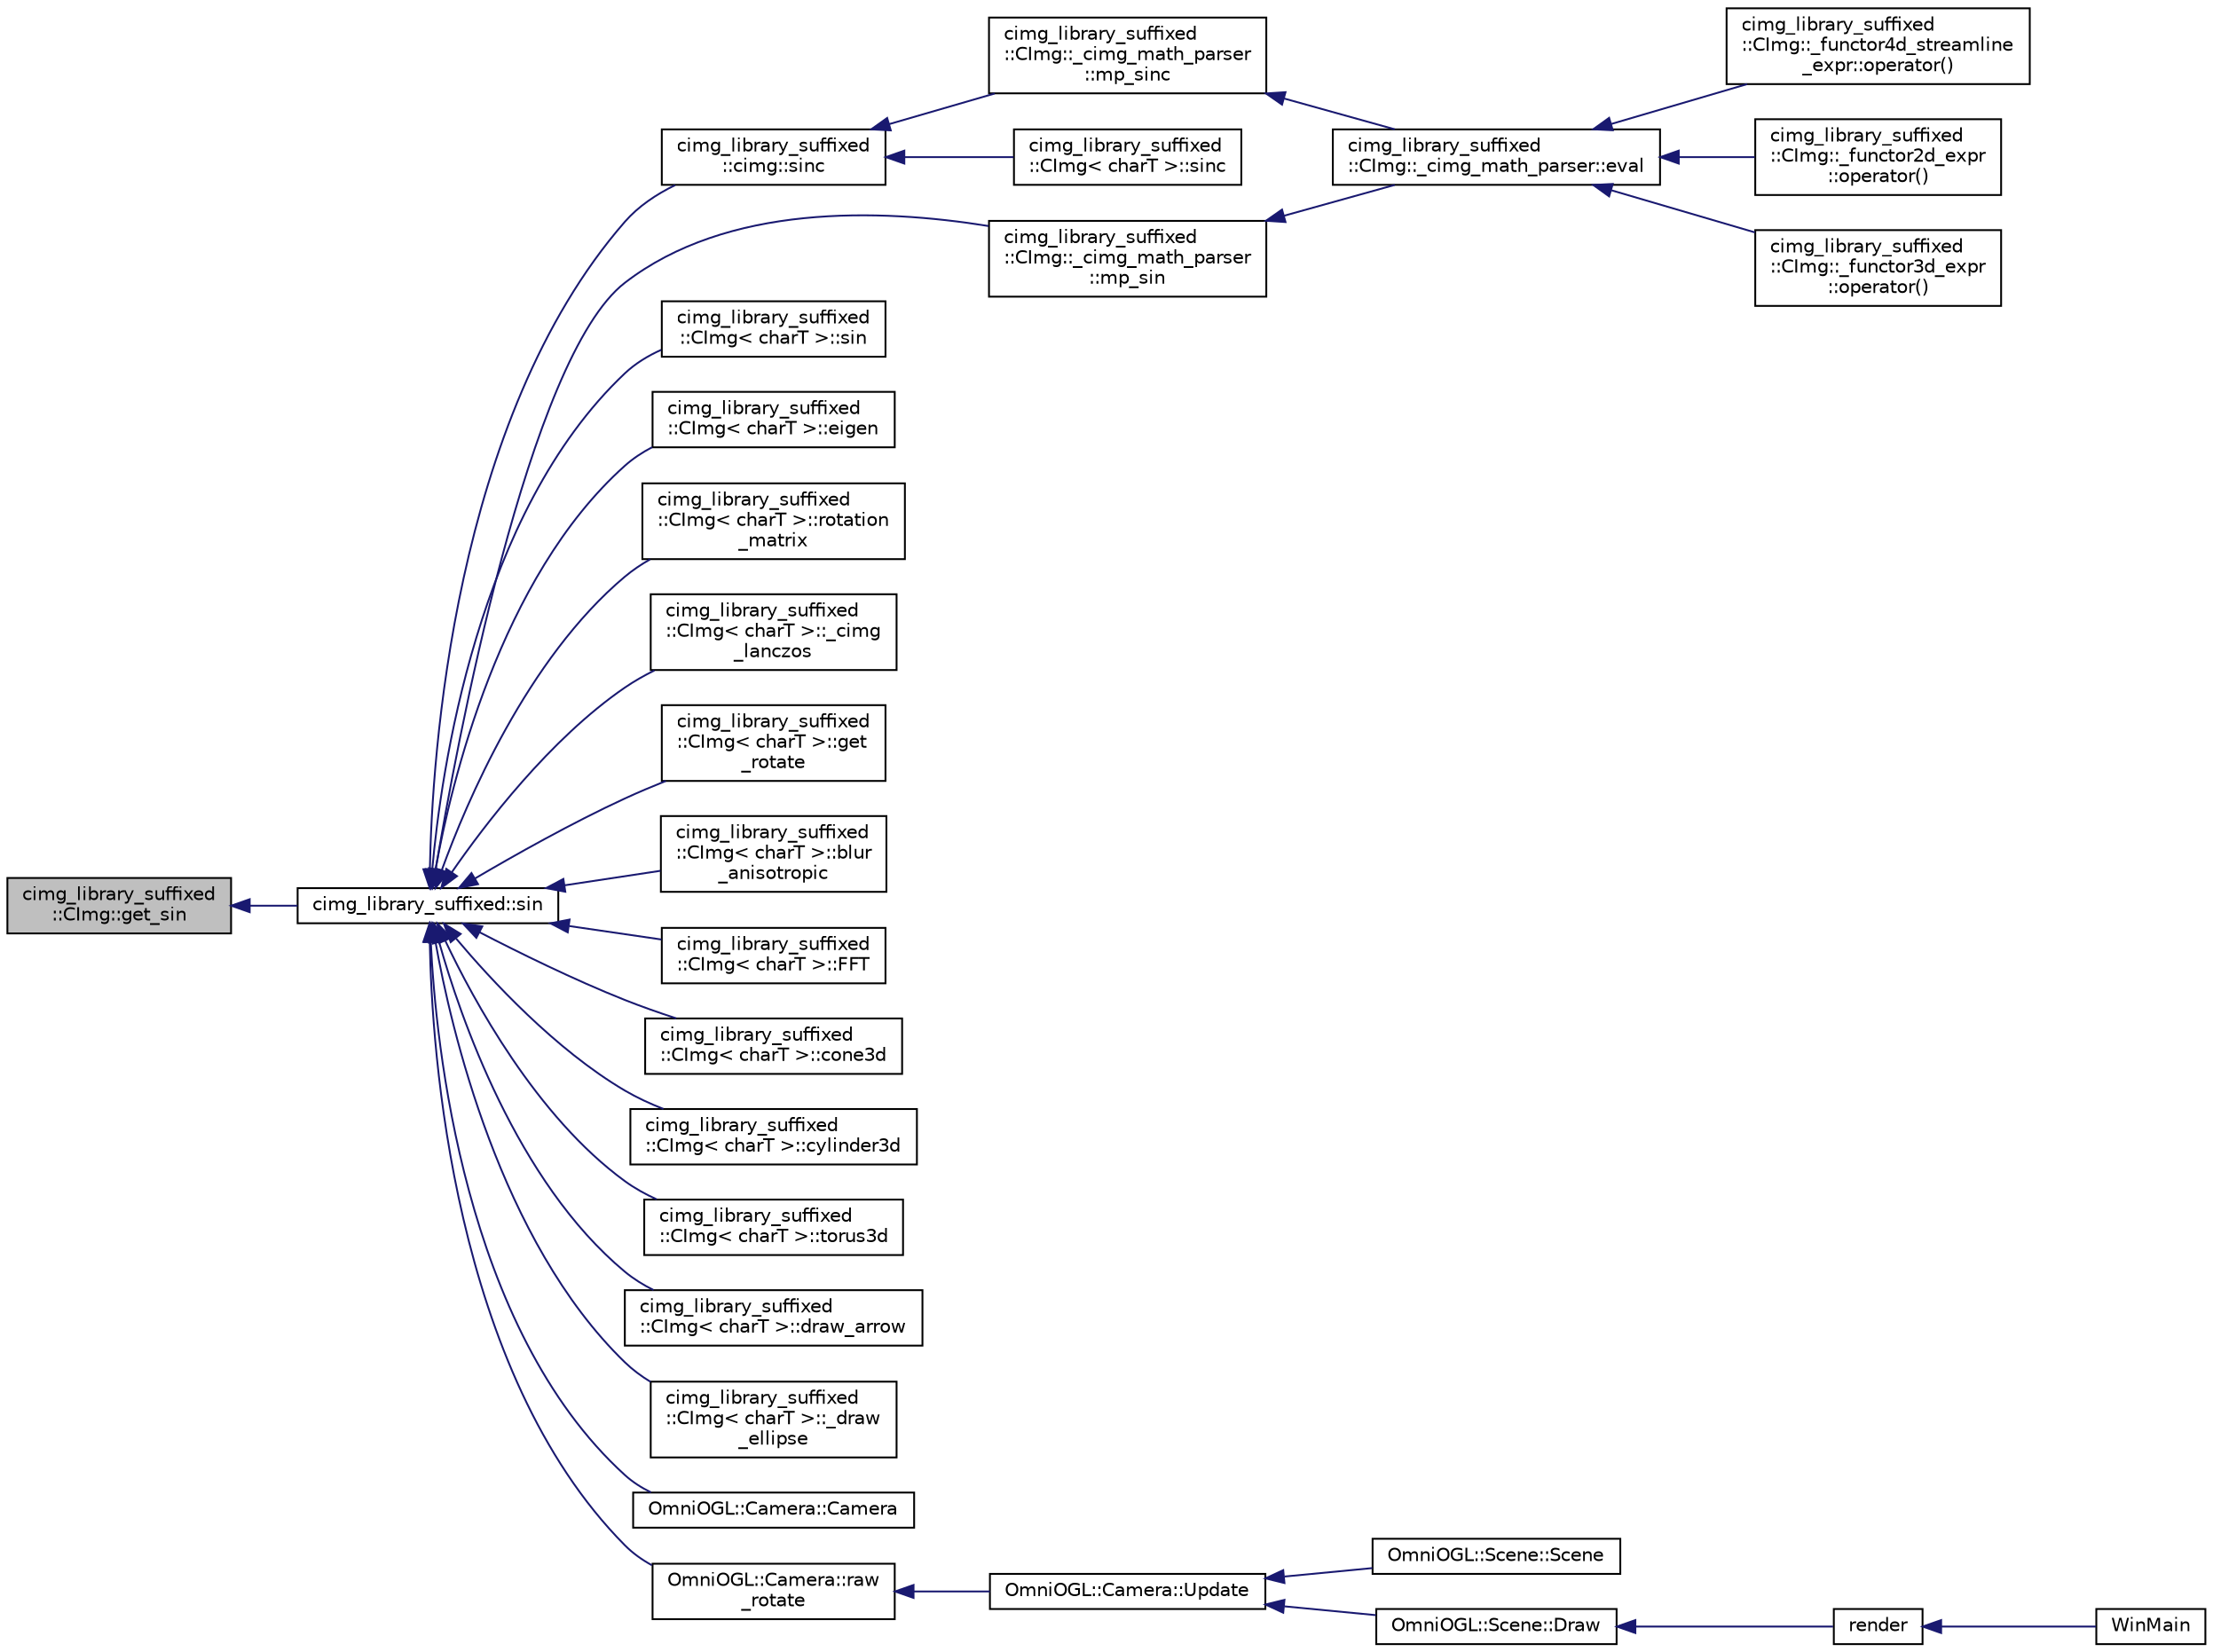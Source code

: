 digraph "cimg_library_suffixed::CImg::get_sin"
{
  edge [fontname="Helvetica",fontsize="10",labelfontname="Helvetica",labelfontsize="10"];
  node [fontname="Helvetica",fontsize="10",shape=record];
  rankdir="LR";
  Node1 [label="cimg_library_suffixed\l::CImg::get_sin",height=0.2,width=0.4,color="black", fillcolor="grey75", style="filled" fontcolor="black"];
  Node1 -> Node2 [dir="back",color="midnightblue",fontsize="10",style="solid",fontname="Helvetica"];
  Node2 [label="cimg_library_suffixed::sin",height=0.2,width=0.4,color="black", fillcolor="white", style="filled",URL="$namespacecimg__library__suffixed.html#adadd90e3f405e206a38d01dc80e9be2d"];
  Node2 -> Node3 [dir="back",color="midnightblue",fontsize="10",style="solid",fontname="Helvetica"];
  Node3 [label="cimg_library_suffixed\l::cimg::sinc",height=0.2,width=0.4,color="black", fillcolor="white", style="filled",URL="$namespacecimg__library__suffixed_1_1cimg.html#ae3375412d53d28356063384da9fd9ad2",tooltip="Return the sinc of a given value."];
  Node3 -> Node4 [dir="back",color="midnightblue",fontsize="10",style="solid",fontname="Helvetica"];
  Node4 [label="cimg_library_suffixed\l::CImg::_cimg_math_parser\l::mp_sinc",height=0.2,width=0.4,color="black", fillcolor="white", style="filled",URL="$structcimg__library__suffixed_1_1_c_img_1_1__cimg__math__parser.html#a3efb91bb3bada43a1ff4828f05649e90"];
  Node4 -> Node5 [dir="back",color="midnightblue",fontsize="10",style="solid",fontname="Helvetica"];
  Node5 [label="cimg_library_suffixed\l::CImg::_cimg_math_parser::eval",height=0.2,width=0.4,color="black", fillcolor="white", style="filled",URL="$structcimg__library__suffixed_1_1_c_img_1_1__cimg__math__parser.html#a6d1515eca4dc588b97892fa865648c13"];
  Node5 -> Node6 [dir="back",color="midnightblue",fontsize="10",style="solid",fontname="Helvetica"];
  Node6 [label="cimg_library_suffixed\l::CImg::_functor4d_streamline\l_expr::operator()",height=0.2,width=0.4,color="black", fillcolor="white", style="filled",URL="$structcimg__library__suffixed_1_1_c_img_1_1__functor4d__streamline__expr.html#ad7c8b7dee19bac47ba8a4e3e4de22463"];
  Node5 -> Node7 [dir="back",color="midnightblue",fontsize="10",style="solid",fontname="Helvetica"];
  Node7 [label="cimg_library_suffixed\l::CImg::_functor2d_expr\l::operator()",height=0.2,width=0.4,color="black", fillcolor="white", style="filled",URL="$structcimg__library__suffixed_1_1_c_img_1_1__functor2d__expr.html#af2cf7b8e4076323075907c916eec8f4f"];
  Node5 -> Node8 [dir="back",color="midnightblue",fontsize="10",style="solid",fontname="Helvetica"];
  Node8 [label="cimg_library_suffixed\l::CImg::_functor3d_expr\l::operator()",height=0.2,width=0.4,color="black", fillcolor="white", style="filled",URL="$structcimg__library__suffixed_1_1_c_img_1_1__functor3d__expr.html#af752bc908c6ed28fd9226787a5db509d"];
  Node3 -> Node9 [dir="back",color="midnightblue",fontsize="10",style="solid",fontname="Helvetica"];
  Node9 [label="cimg_library_suffixed\l::CImg\< charT \>::sinc",height=0.2,width=0.4,color="black", fillcolor="white", style="filled",URL="$structcimg__library__suffixed_1_1_c_img.html#a8e636ccdee823c4c9c28861baea5e28b",tooltip="Compute the sinc of each pixel value."];
  Node2 -> Node10 [dir="back",color="midnightblue",fontsize="10",style="solid",fontname="Helvetica"];
  Node10 [label="cimg_library_suffixed\l::CImg::_cimg_math_parser\l::mp_sin",height=0.2,width=0.4,color="black", fillcolor="white", style="filled",URL="$structcimg__library__suffixed_1_1_c_img_1_1__cimg__math__parser.html#a23f7c42202530eb46a09f04561ca5e0e"];
  Node10 -> Node5 [dir="back",color="midnightblue",fontsize="10",style="solid",fontname="Helvetica"];
  Node2 -> Node11 [dir="back",color="midnightblue",fontsize="10",style="solid",fontname="Helvetica"];
  Node11 [label="cimg_library_suffixed\l::CImg\< charT \>::sin",height=0.2,width=0.4,color="black", fillcolor="white", style="filled",URL="$structcimg__library__suffixed_1_1_c_img.html#aa7c480b97c30c6e48a0af6ca21bc9ab1",tooltip="Compute the sine of each pixel value."];
  Node2 -> Node12 [dir="back",color="midnightblue",fontsize="10",style="solid",fontname="Helvetica"];
  Node12 [label="cimg_library_suffixed\l::CImg\< charT \>::eigen",height=0.2,width=0.4,color="black", fillcolor="white", style="filled",URL="$structcimg__library__suffixed_1_1_c_img.html#a3008284db237151c10783473585c57c7",tooltip="Compute eigenvalues and eigenvectors of the instance image, viewed as a matrix."];
  Node2 -> Node13 [dir="back",color="midnightblue",fontsize="10",style="solid",fontname="Helvetica"];
  Node13 [label="cimg_library_suffixed\l::CImg\< charT \>::rotation\l_matrix",height=0.2,width=0.4,color="black", fillcolor="white", style="filled",URL="$structcimg__library__suffixed_1_1_c_img.html#a18ba2075fe783f6b185de03695bd625f",tooltip="Return a 3x3 rotation matrix along the (x,y,z)-axis with an angle w."];
  Node2 -> Node14 [dir="back",color="midnightblue",fontsize="10",style="solid",fontname="Helvetica"];
  Node14 [label="cimg_library_suffixed\l::CImg\< charT \>::_cimg\l_lanczos",height=0.2,width=0.4,color="black", fillcolor="white", style="filled",URL="$structcimg__library__suffixed_1_1_c_img.html#a0382da87e63e41082364090349d8066d"];
  Node2 -> Node15 [dir="back",color="midnightblue",fontsize="10",style="solid",fontname="Helvetica"];
  Node15 [label="cimg_library_suffixed\l::CImg\< charT \>::get\l_rotate",height=0.2,width=0.4,color="black", fillcolor="white", style="filled",URL="$structcimg__library__suffixed_1_1_c_img.html#a1bc796b0e8624802bbfe0cd6f20167ce",tooltip="Rotate image with arbitrary angle ."];
  Node2 -> Node16 [dir="back",color="midnightblue",fontsize="10",style="solid",fontname="Helvetica"];
  Node16 [label="cimg_library_suffixed\l::CImg\< charT \>::blur\l_anisotropic",height=0.2,width=0.4,color="black", fillcolor="white", style="filled",URL="$structcimg__library__suffixed_1_1_c_img.html#af3c29f70168c4443e3f6f887834819b0",tooltip="Blur image anisotropically, directed by a field of diffusion tensors."];
  Node2 -> Node17 [dir="back",color="midnightblue",fontsize="10",style="solid",fontname="Helvetica"];
  Node17 [label="cimg_library_suffixed\l::CImg\< charT \>::FFT",height=0.2,width=0.4,color="black", fillcolor="white", style="filled",URL="$structcimg__library__suffixed_1_1_c_img.html#abf1763dd0cf132f59147662022feb791",tooltip="Compute 1d Fast Fourier Transform, along a specified axis."];
  Node2 -> Node18 [dir="back",color="midnightblue",fontsize="10",style="solid",fontname="Helvetica"];
  Node18 [label="cimg_library_suffixed\l::CImg\< charT \>::cone3d",height=0.2,width=0.4,color="black", fillcolor="white", style="filled",URL="$structcimg__library__suffixed_1_1_c_img.html#a7cdc2da46ee1679928f178b0b886fba3",tooltip="Generate a 3d cone."];
  Node2 -> Node19 [dir="back",color="midnightblue",fontsize="10",style="solid",fontname="Helvetica"];
  Node19 [label="cimg_library_suffixed\l::CImg\< charT \>::cylinder3d",height=0.2,width=0.4,color="black", fillcolor="white", style="filled",URL="$structcimg__library__suffixed_1_1_c_img.html#a009c1cb31d4c261774a310e10d0ee9d7",tooltip="Generate a 3d cylinder."];
  Node2 -> Node20 [dir="back",color="midnightblue",fontsize="10",style="solid",fontname="Helvetica"];
  Node20 [label="cimg_library_suffixed\l::CImg\< charT \>::torus3d",height=0.2,width=0.4,color="black", fillcolor="white", style="filled",URL="$structcimg__library__suffixed_1_1_c_img.html#a8e6e4d77fb5eba21751926bb972d89d5",tooltip="Generate a 3d torus."];
  Node2 -> Node21 [dir="back",color="midnightblue",fontsize="10",style="solid",fontname="Helvetica"];
  Node21 [label="cimg_library_suffixed\l::CImg\< charT \>::draw_arrow",height=0.2,width=0.4,color="black", fillcolor="white", style="filled",URL="$structcimg__library__suffixed_1_1_c_img.html#aac745c02e72234bd8203a2d21c21d47f",tooltip="Draw a 2d arrow."];
  Node2 -> Node22 [dir="back",color="midnightblue",fontsize="10",style="solid",fontname="Helvetica"];
  Node22 [label="cimg_library_suffixed\l::CImg\< charT \>::_draw\l_ellipse",height=0.2,width=0.4,color="black", fillcolor="white", style="filled",URL="$structcimg__library__suffixed_1_1_c_img.html#aea02b9cdc8518779ac4397ed0c733757"];
  Node2 -> Node23 [dir="back",color="midnightblue",fontsize="10",style="solid",fontname="Helvetica"];
  Node23 [label="OmniOGL::Camera::Camera",height=0.2,width=0.4,color="black", fillcolor="white", style="filled",URL="$class_omni_o_g_l_1_1_camera.html#a1d7d3e7566049cb02d683cbe231bf028"];
  Node2 -> Node24 [dir="back",color="midnightblue",fontsize="10",style="solid",fontname="Helvetica"];
  Node24 [label="OmniOGL::Camera::raw\l_rotate",height=0.2,width=0.4,color="black", fillcolor="white", style="filled",URL="$class_omni_o_g_l_1_1_camera.html#a9586c8003f1760de8dbfa8e3dd36e125"];
  Node24 -> Node25 [dir="back",color="midnightblue",fontsize="10",style="solid",fontname="Helvetica"];
  Node25 [label="OmniOGL::Camera::Update",height=0.2,width=0.4,color="black", fillcolor="white", style="filled",URL="$class_omni_o_g_l_1_1_camera.html#a5297961cc329d907fba5cdde9caeaefa"];
  Node25 -> Node26 [dir="back",color="midnightblue",fontsize="10",style="solid",fontname="Helvetica"];
  Node26 [label="OmniOGL::Scene::Scene",height=0.2,width=0.4,color="black", fillcolor="white", style="filled",URL="$class_omni_o_g_l_1_1_scene.html#a6776fd0b14a9677e3bc56d43436a282c"];
  Node25 -> Node27 [dir="back",color="midnightblue",fontsize="10",style="solid",fontname="Helvetica"];
  Node27 [label="OmniOGL::Scene::Draw",height=0.2,width=0.4,color="black", fillcolor="white", style="filled",URL="$class_omni_o_g_l_1_1_scene.html#ac65b18faabaa3d2af9a0a4b2f2fc0fe0"];
  Node27 -> Node28 [dir="back",color="midnightblue",fontsize="10",style="solid",fontname="Helvetica"];
  Node28 [label="render",height=0.2,width=0.4,color="black", fillcolor="white", style="filled",URL="$_small_o_g_l_8cpp.html#a133aba9fe60f6d354d05d69e0bbd31a7"];
  Node28 -> Node29 [dir="back",color="midnightblue",fontsize="10",style="solid",fontname="Helvetica"];
  Node29 [label="WinMain",height=0.2,width=0.4,color="black", fillcolor="white", style="filled",URL="$_small_o_g_l_8cpp.html#a66e65252a6985e382838442f280f46ba"];
}
